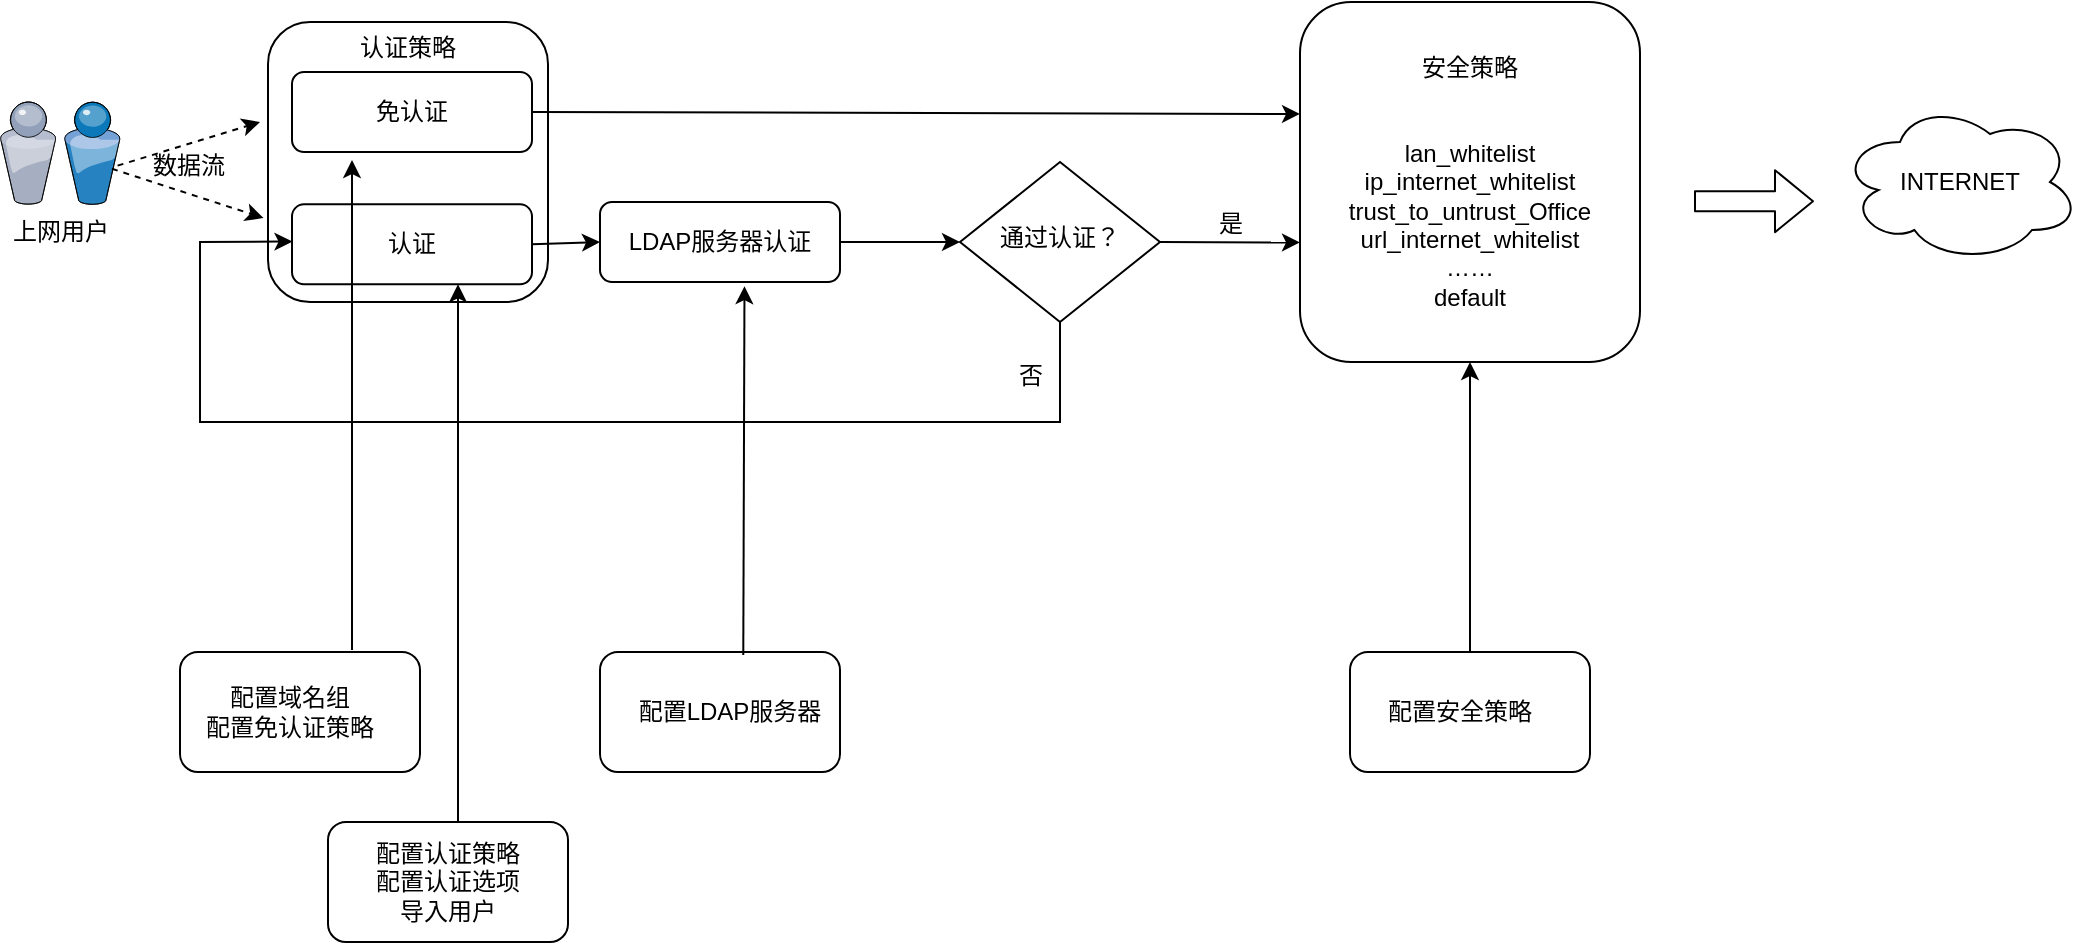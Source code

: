 <mxfile version="12.8.8" type="github">
  <diagram id="C5RBs43oDa-KdzZeNtuy" name="Page-1">
    <mxGraphModel dx="1662" dy="768" grid="1" gridSize="10" guides="1" tooltips="1" connect="1" arrows="1" fold="1" page="1" pageScale="1" pageWidth="827" pageHeight="1169" math="0" shadow="0">
      <root>
        <mxCell id="WIyWlLk6GJQsqaUBKTNV-0" />
        <mxCell id="WIyWlLk6GJQsqaUBKTNV-1" parent="WIyWlLk6GJQsqaUBKTNV-0" />
        <mxCell id="k9V-9qbHWD5xuGSFb-m8-11" value="" style="rounded=1;whiteSpace=wrap;html=1;" vertex="1" parent="WIyWlLk6GJQsqaUBKTNV-1">
          <mxGeometry x="120" y="835" width="120" height="60" as="geometry" />
        </mxCell>
        <mxCell id="k9V-9qbHWD5xuGSFb-m8-10" value="" style="rounded=1;whiteSpace=wrap;html=1;" vertex="1" parent="WIyWlLk6GJQsqaUBKTNV-1">
          <mxGeometry x="194" y="920" width="120" height="60" as="geometry" />
        </mxCell>
        <mxCell id="k9V-9qbHWD5xuGSFb-m8-9" value="" style="rounded=1;whiteSpace=wrap;html=1;" vertex="1" parent="WIyWlLk6GJQsqaUBKTNV-1">
          <mxGeometry x="330" y="835" width="120" height="60" as="geometry" />
        </mxCell>
        <mxCell id="GHZf19EeRt72uuzPQFpT-29" value="认证策略&lt;br&gt;&lt;br&gt;&lt;br&gt;&lt;br&gt;&lt;br&gt;&lt;br&gt;&lt;br&gt;&lt;br&gt;&lt;br&gt;" style="rounded=1;whiteSpace=wrap;html=1;" parent="WIyWlLk6GJQsqaUBKTNV-1" vertex="1">
          <mxGeometry x="164" y="520" width="140" height="140" as="geometry" />
        </mxCell>
        <mxCell id="GHZf19EeRt72uuzPQFpT-12" style="edgeStyle=none;rounded=0;orthogonalLoop=1;jettySize=auto;html=1;exitX=1;exitY=0.5;exitDx=0;exitDy=0;entryX=0;entryY=0.311;entryDx=0;entryDy=0;entryPerimeter=0;" parent="WIyWlLk6GJQsqaUBKTNV-1" source="GHZf19EeRt72uuzPQFpT-0" target="GHZf19EeRt72uuzPQFpT-5" edge="1">
          <mxGeometry relative="1" as="geometry" />
        </mxCell>
        <mxCell id="GHZf19EeRt72uuzPQFpT-0" value="免认证" style="rounded=1;whiteSpace=wrap;html=1;fontSize=12;glass=0;strokeWidth=1;shadow=0;" parent="WIyWlLk6GJQsqaUBKTNV-1" vertex="1">
          <mxGeometry x="176" y="545" width="120" height="40" as="geometry" />
        </mxCell>
        <mxCell id="GHZf19EeRt72uuzPQFpT-13" style="edgeStyle=none;rounded=0;orthogonalLoop=1;jettySize=auto;html=1;exitX=1;exitY=0.5;exitDx=0;exitDy=0;entryX=0;entryY=0.5;entryDx=0;entryDy=0;" parent="WIyWlLk6GJQsqaUBKTNV-1" source="GHZf19EeRt72uuzPQFpT-1" target="GHZf19EeRt72uuzPQFpT-2" edge="1">
          <mxGeometry relative="1" as="geometry" />
        </mxCell>
        <mxCell id="GHZf19EeRt72uuzPQFpT-1" value="认证" style="rounded=1;whiteSpace=wrap;html=1;fontSize=12;glass=0;strokeWidth=1;shadow=0;" parent="WIyWlLk6GJQsqaUBKTNV-1" vertex="1">
          <mxGeometry x="176" y="611.16" width="120" height="40" as="geometry" />
        </mxCell>
        <mxCell id="GHZf19EeRt72uuzPQFpT-15" style="edgeStyle=none;rounded=0;orthogonalLoop=1;jettySize=auto;html=1;exitX=1;exitY=0.5;exitDx=0;exitDy=0;entryX=0;entryY=0.5;entryDx=0;entryDy=0;" parent="WIyWlLk6GJQsqaUBKTNV-1" source="GHZf19EeRt72uuzPQFpT-2" target="GHZf19EeRt72uuzPQFpT-7" edge="1">
          <mxGeometry relative="1" as="geometry" />
        </mxCell>
        <mxCell id="GHZf19EeRt72uuzPQFpT-2" value="LDAP服务器认证" style="rounded=1;whiteSpace=wrap;html=1;fontSize=12;glass=0;strokeWidth=1;shadow=0;" parent="WIyWlLk6GJQsqaUBKTNV-1" vertex="1">
          <mxGeometry x="330" y="610" width="120" height="40" as="geometry" />
        </mxCell>
        <mxCell id="GHZf19EeRt72uuzPQFpT-5" value="安全策略&lt;br&gt;&lt;br&gt;&lt;br&gt;lan_whitelist&lt;br&gt;ip_internet_whitelist&lt;br&gt;trust_to_untrust_Office&lt;br&gt;url_internet_whitelist&lt;br&gt;……&lt;br&gt;default" style="rounded=1;whiteSpace=wrap;html=1;fontSize=12;glass=0;strokeWidth=1;shadow=0;" parent="WIyWlLk6GJQsqaUBKTNV-1" vertex="1">
          <mxGeometry x="680" y="510" width="170" height="180" as="geometry" />
        </mxCell>
        <mxCell id="GHZf19EeRt72uuzPQFpT-8" style="edgeStyle=none;rounded=0;orthogonalLoop=1;jettySize=auto;html=1;exitX=0.5;exitY=1;exitDx=0;exitDy=0;entryX=0.002;entryY=0.465;entryDx=0;entryDy=0;entryPerimeter=0;" parent="WIyWlLk6GJQsqaUBKTNV-1" source="GHZf19EeRt72uuzPQFpT-7" target="GHZf19EeRt72uuzPQFpT-1" edge="1">
          <mxGeometry relative="1" as="geometry">
            <mxPoint x="160" y="630" as="targetPoint" />
            <Array as="points">
              <mxPoint x="560" y="720" />
              <mxPoint x="130" y="720" />
              <mxPoint x="130" y="630" />
            </Array>
          </mxGeometry>
        </mxCell>
        <mxCell id="GHZf19EeRt72uuzPQFpT-16" style="edgeStyle=none;rounded=0;orthogonalLoop=1;jettySize=auto;html=1;exitX=1;exitY=0.5;exitDx=0;exitDy=0;entryX=0;entryY=0.668;entryDx=0;entryDy=0;entryPerimeter=0;" parent="WIyWlLk6GJQsqaUBKTNV-1" source="GHZf19EeRt72uuzPQFpT-7" target="GHZf19EeRt72uuzPQFpT-5" edge="1">
          <mxGeometry relative="1" as="geometry" />
        </mxCell>
        <mxCell id="GHZf19EeRt72uuzPQFpT-7" value="通过认证？" style="rhombus;whiteSpace=wrap;html=1;shadow=0;fontFamily=Helvetica;fontSize=12;align=center;strokeWidth=1;spacing=6;spacingTop=-4;" parent="WIyWlLk6GJQsqaUBKTNV-1" vertex="1">
          <mxGeometry x="510" y="590" width="100" height="80" as="geometry" />
        </mxCell>
        <mxCell id="GHZf19EeRt72uuzPQFpT-20" value="上网用户" style="verticalLabelPosition=bottom;aspect=fixed;html=1;verticalAlign=top;strokeColor=none;shape=mxgraph.citrix.users;rounded=0;shadow=0;comic=0;fontFamily=Verdana;" parent="WIyWlLk6GJQsqaUBKTNV-1" vertex="1">
          <mxGeometry x="30" y="560" width="60" height="51.16" as="geometry" />
        </mxCell>
        <mxCell id="GHZf19EeRt72uuzPQFpT-21" value="" style="endArrow=classic;dashed=1;html=1;exitX=0.98;exitY=0.622;exitDx=0;exitDy=0;exitPerimeter=0;endFill=1;" parent="WIyWlLk6GJQsqaUBKTNV-1" source="GHZf19EeRt72uuzPQFpT-20" edge="1">
          <mxGeometry width="50" height="50" relative="1" as="geometry">
            <mxPoint x="250" y="670" as="sourcePoint" />
            <mxPoint x="160" y="570" as="targetPoint" />
          </mxGeometry>
        </mxCell>
        <mxCell id="GHZf19EeRt72uuzPQFpT-22" value="" style="endArrow=classic;dashed=1;html=1;entryX=-0.016;entryY=0.7;entryDx=0;entryDy=0;exitX=0.933;exitY=0.653;exitDx=0;exitDy=0;exitPerimeter=0;endFill=1;entryPerimeter=0;" parent="WIyWlLk6GJQsqaUBKTNV-1" source="GHZf19EeRt72uuzPQFpT-20" target="GHZf19EeRt72uuzPQFpT-29" edge="1">
          <mxGeometry width="50" height="50" relative="1" as="geometry">
            <mxPoint x="70" y="650" as="sourcePoint" />
            <mxPoint x="120" y="600" as="targetPoint" />
          </mxGeometry>
        </mxCell>
        <mxCell id="GHZf19EeRt72uuzPQFpT-23" value="否" style="text;html=1;align=center;verticalAlign=middle;resizable=0;points=[];autosize=1;" parent="WIyWlLk6GJQsqaUBKTNV-1" vertex="1">
          <mxGeometry x="530" y="687" width="30" height="20" as="geometry" />
        </mxCell>
        <mxCell id="GHZf19EeRt72uuzPQFpT-24" value="是" style="text;html=1;align=center;verticalAlign=middle;resizable=0;points=[];autosize=1;" parent="WIyWlLk6GJQsqaUBKTNV-1" vertex="1">
          <mxGeometry x="630" y="611.16" width="30" height="20" as="geometry" />
        </mxCell>
        <mxCell id="GHZf19EeRt72uuzPQFpT-25" value="INTERNET" style="ellipse;shape=cloud;whiteSpace=wrap;html=1;" parent="WIyWlLk6GJQsqaUBKTNV-1" vertex="1">
          <mxGeometry x="950" y="560" width="120" height="80" as="geometry" />
        </mxCell>
        <mxCell id="GHZf19EeRt72uuzPQFpT-28" value="" style="shape=flexArrow;endArrow=classic;html=1;" parent="WIyWlLk6GJQsqaUBKTNV-1" edge="1">
          <mxGeometry width="50" height="50" relative="1" as="geometry">
            <mxPoint x="877" y="609.6" as="sourcePoint" />
            <mxPoint x="937" y="609.6" as="targetPoint" />
          </mxGeometry>
        </mxCell>
        <mxCell id="GHZf19EeRt72uuzPQFpT-32" value="数据流" style="text;html=1;align=center;verticalAlign=middle;resizable=0;points=[];autosize=1;" parent="WIyWlLk6GJQsqaUBKTNV-1" vertex="1">
          <mxGeometry x="99" y="582" width="50" height="20" as="geometry" />
        </mxCell>
        <mxCell id="k9V-9qbHWD5xuGSFb-m8-0" value="" style="rounded=1;whiteSpace=wrap;html=1;" vertex="1" parent="WIyWlLk6GJQsqaUBKTNV-1">
          <mxGeometry x="705" y="835" width="120" height="60" as="geometry" />
        </mxCell>
        <mxCell id="k9V-9qbHWD5xuGSFb-m8-1" value="配置域名组&lt;br&gt;配置免认证策略" style="text;html=1;strokeColor=none;fillColor=none;align=center;verticalAlign=middle;whiteSpace=wrap;rounded=0;" vertex="1" parent="WIyWlLk6GJQsqaUBKTNV-1">
          <mxGeometry x="120" y="850" width="110" height="30" as="geometry" />
        </mxCell>
        <mxCell id="k9V-9qbHWD5xuGSFb-m8-3" value="配置LDAP服务器" style="text;html=1;strokeColor=none;fillColor=none;align=center;verticalAlign=middle;whiteSpace=wrap;rounded=0;" vertex="1" parent="WIyWlLk6GJQsqaUBKTNV-1">
          <mxGeometry x="340" y="855" width="110" height="20" as="geometry" />
        </mxCell>
        <mxCell id="k9V-9qbHWD5xuGSFb-m8-8" style="edgeStyle=orthogonalEdgeStyle;rounded=0;orthogonalLoop=1;jettySize=auto;html=1;exitX=0.75;exitY=0;exitDx=0;exitDy=0;" edge="1" parent="WIyWlLk6GJQsqaUBKTNV-1" source="k9V-9qbHWD5xuGSFb-m8-4" target="GHZf19EeRt72uuzPQFpT-1">
          <mxGeometry relative="1" as="geometry">
            <Array as="points">
              <mxPoint x="259" y="720" />
              <mxPoint x="259" y="720" />
            </Array>
          </mxGeometry>
        </mxCell>
        <mxCell id="k9V-9qbHWD5xuGSFb-m8-4" value="配置认证策略&lt;br&gt;配置认证选项&lt;br&gt;导入用户" style="text;html=1;strokeColor=none;fillColor=none;align=center;verticalAlign=middle;whiteSpace=wrap;rounded=0;" vertex="1" parent="WIyWlLk6GJQsqaUBKTNV-1">
          <mxGeometry x="199" y="920" width="110" height="60" as="geometry" />
        </mxCell>
        <mxCell id="k9V-9qbHWD5xuGSFb-m8-5" value="配置安全策略" style="text;html=1;strokeColor=none;fillColor=none;align=center;verticalAlign=middle;whiteSpace=wrap;rounded=0;" vertex="1" parent="WIyWlLk6GJQsqaUBKTNV-1">
          <mxGeometry x="705" y="855" width="110" height="20" as="geometry" />
        </mxCell>
        <mxCell id="k9V-9qbHWD5xuGSFb-m8-12" value="" style="endArrow=classic;html=1;exitX=0.5;exitY=0;exitDx=0;exitDy=0;entryX=0.5;entryY=1;entryDx=0;entryDy=0;" edge="1" parent="WIyWlLk6GJQsqaUBKTNV-1" source="k9V-9qbHWD5xuGSFb-m8-0" target="GHZf19EeRt72uuzPQFpT-5">
          <mxGeometry width="50" height="50" relative="1" as="geometry">
            <mxPoint x="620" y="860" as="sourcePoint" />
            <mxPoint x="670" y="810" as="targetPoint" />
          </mxGeometry>
        </mxCell>
        <mxCell id="k9V-9qbHWD5xuGSFb-m8-15" value="" style="endArrow=classic;html=1;entryX=0.602;entryY=1.052;entryDx=0;entryDy=0;entryPerimeter=0;exitX=0.597;exitY=0.024;exitDx=0;exitDy=0;exitPerimeter=0;" edge="1" parent="WIyWlLk6GJQsqaUBKTNV-1" source="k9V-9qbHWD5xuGSFb-m8-9" target="GHZf19EeRt72uuzPQFpT-2">
          <mxGeometry width="50" height="50" relative="1" as="geometry">
            <mxPoint x="402" y="830" as="sourcePoint" />
            <mxPoint x="670" y="810" as="targetPoint" />
          </mxGeometry>
        </mxCell>
        <mxCell id="k9V-9qbHWD5xuGSFb-m8-17" value="" style="endArrow=classic;html=1;entryX=0.25;entryY=1;entryDx=0;entryDy=0;" edge="1" parent="WIyWlLk6GJQsqaUBKTNV-1">
          <mxGeometry width="50" height="50" relative="1" as="geometry">
            <mxPoint x="206" y="834" as="sourcePoint" />
            <mxPoint x="206" y="589" as="targetPoint" />
          </mxGeometry>
        </mxCell>
      </root>
    </mxGraphModel>
  </diagram>
</mxfile>
